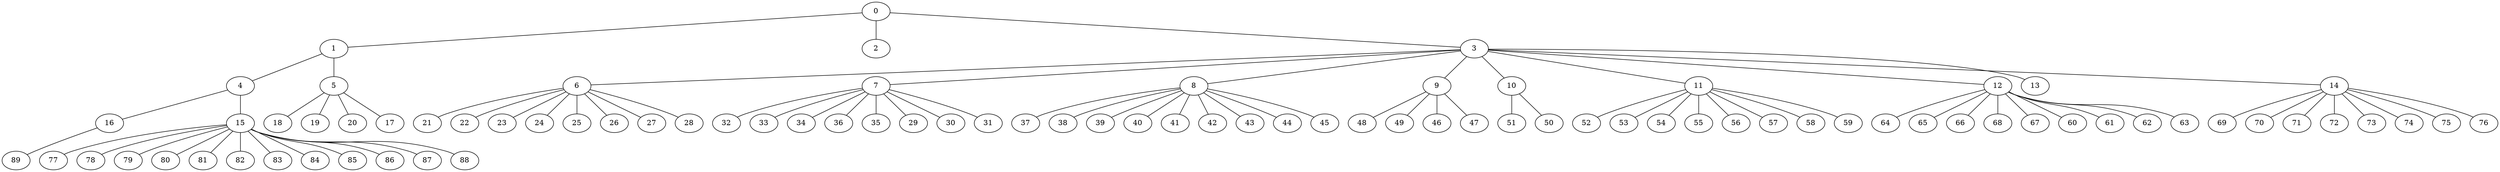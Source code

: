 
graph graphname {
    0 -- 1
0 -- 2
0 -- 3
1 -- 4
1 -- 5
3 -- 6
3 -- 7
3 -- 8
3 -- 9
3 -- 10
3 -- 11
3 -- 12
3 -- 13
3 -- 14
4 -- 16
4 -- 15
5 -- 18
5 -- 19
5 -- 20
5 -- 17
6 -- 21
6 -- 22
6 -- 23
6 -- 24
6 -- 25
6 -- 26
6 -- 27
6 -- 28
7 -- 32
7 -- 33
7 -- 34
7 -- 36
7 -- 35
7 -- 29
7 -- 30
7 -- 31
8 -- 37
8 -- 38
8 -- 39
8 -- 40
8 -- 41
8 -- 42
8 -- 43
8 -- 44
8 -- 45
9 -- 48
9 -- 49
9 -- 46
9 -- 47
10 -- 51
10 -- 50
11 -- 52
11 -- 53
11 -- 54
11 -- 55
11 -- 56
11 -- 57
11 -- 58
11 -- 59
12 -- 64
12 -- 65
12 -- 66
12 -- 68
12 -- 67
12 -- 60
12 -- 61
12 -- 62
12 -- 63
14 -- 69
14 -- 70
14 -- 71
14 -- 72
14 -- 73
14 -- 74
14 -- 75
14 -- 76
15 -- 77
15 -- 78
15 -- 79
15 -- 80
15 -- 81
15 -- 82
15 -- 83
15 -- 84
15 -- 85
15 -- 86
15 -- 87
15 -- 88
16 -- 89

}
